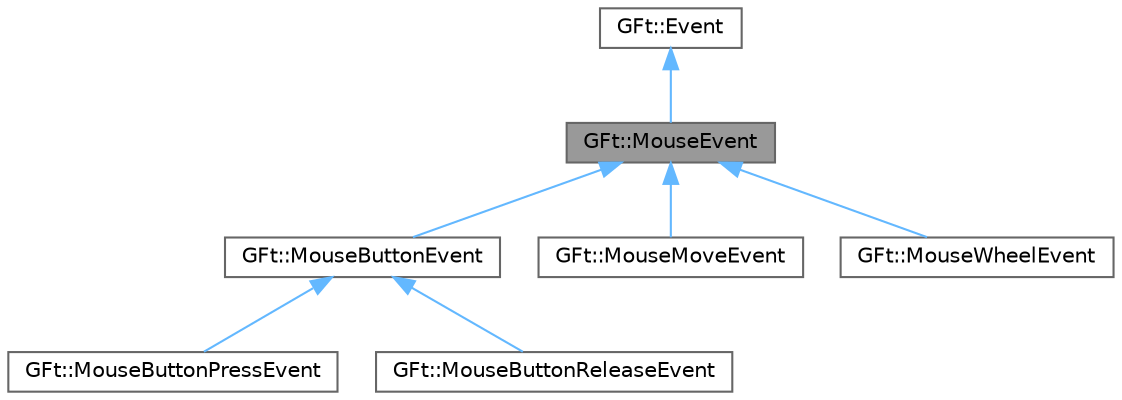 digraph "GFt::MouseEvent"
{
 // LATEX_PDF_SIZE
  bgcolor="transparent";
  edge [fontname=Helvetica,fontsize=10,labelfontname=Helvetica,labelfontsize=10];
  node [fontname=Helvetica,fontsize=10,shape=box,height=0.2,width=0.4];
  Node1 [id="Node000001",label="GFt::MouseEvent",height=0.2,width=0.4,color="gray40", fillcolor="grey60", style="filled", fontcolor="black",tooltip="鼠标事件基类"];
  Node2 -> Node1 [id="edge1_Node000001_Node000002",dir="back",color="steelblue1",style="solid",tooltip=" "];
  Node2 [id="Node000002",label="GFt::Event",height=0.2,width=0.4,color="gray40", fillcolor="white", style="filled",URL="$class_g_ft_1_1_event.html",tooltip="事件基类"];
  Node1 -> Node3 [id="edge2_Node000001_Node000003",dir="back",color="steelblue1",style="solid",tooltip=" "];
  Node3 [id="Node000003",label="GFt::MouseButtonEvent",height=0.2,width=0.4,color="gray40", fillcolor="white", style="filled",URL="$class_g_ft_1_1_mouse_button_event.html",tooltip="鼠标按钮事件基类"];
  Node3 -> Node4 [id="edge3_Node000003_Node000004",dir="back",color="steelblue1",style="solid",tooltip=" "];
  Node4 [id="Node000004",label="GFt::MouseButtonPressEvent",height=0.2,width=0.4,color="gray40", fillcolor="white", style="filled",URL="$class_g_ft_1_1_mouse_button_press_event.html",tooltip="鼠标按钮按下事件"];
  Node3 -> Node5 [id="edge4_Node000003_Node000005",dir="back",color="steelblue1",style="solid",tooltip=" "];
  Node5 [id="Node000005",label="GFt::MouseButtonReleaseEvent",height=0.2,width=0.4,color="gray40", fillcolor="white", style="filled",URL="$class_g_ft_1_1_mouse_button_release_event.html",tooltip="鼠标按钮弹起事件"];
  Node1 -> Node6 [id="edge5_Node000001_Node000006",dir="back",color="steelblue1",style="solid",tooltip=" "];
  Node6 [id="Node000006",label="GFt::MouseMoveEvent",height=0.2,width=0.4,color="gray40", fillcolor="white", style="filled",URL="$class_g_ft_1_1_mouse_move_event.html",tooltip="鼠标移动事件"];
  Node1 -> Node7 [id="edge6_Node000001_Node000007",dir="back",color="steelblue1",style="solid",tooltip=" "];
  Node7 [id="Node000007",label="GFt::MouseWheelEvent",height=0.2,width=0.4,color="gray40", fillcolor="white", style="filled",URL="$class_g_ft_1_1_mouse_wheel_event.html",tooltip="鼠标滚轮事件"];
}
